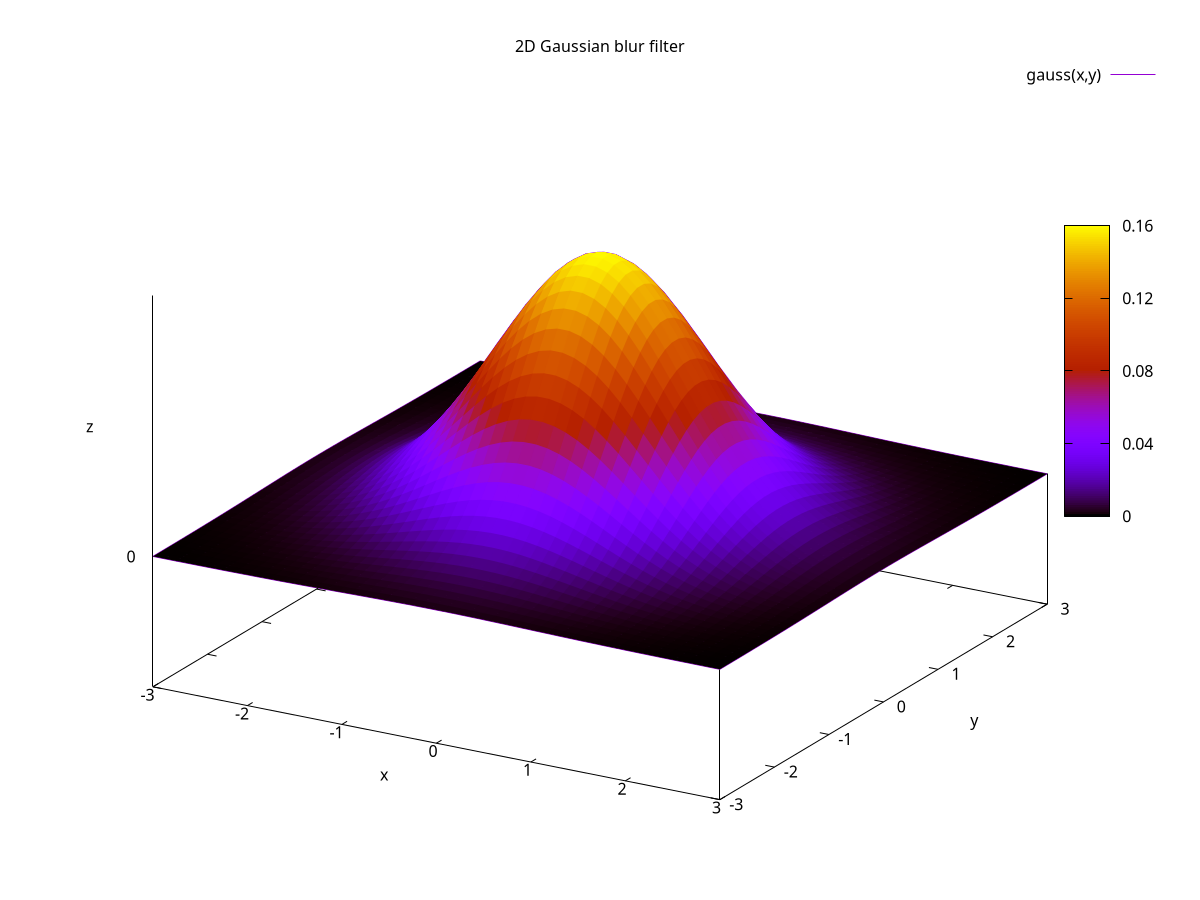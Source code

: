 set terminal postscript eps enhanced color "NimbusSanL-Regu"22 fontfile "uhvr8a.pfb"
set output "vgauss.eps"
set title "2D Gaussian blur filter"
set isosample 50
set hidden
set pm3d
set xtics 1.0
set ytics 1.0
set ztics 0.2
set cbtics 0.04
set xlabel "x"
set ylabel "y"
set zlabel "z"
SIGMA=1.0
gauss(x,y)=1.0/((SIGMA**2)*2*pi)*exp(-(x**2+y**2)/(2*(SIGMA**2)))
set zrange [0:gauss(0,0)]
splot [-3:3] [-3:3] gauss(x,y)
#pause -1 "Hit return to continue"


